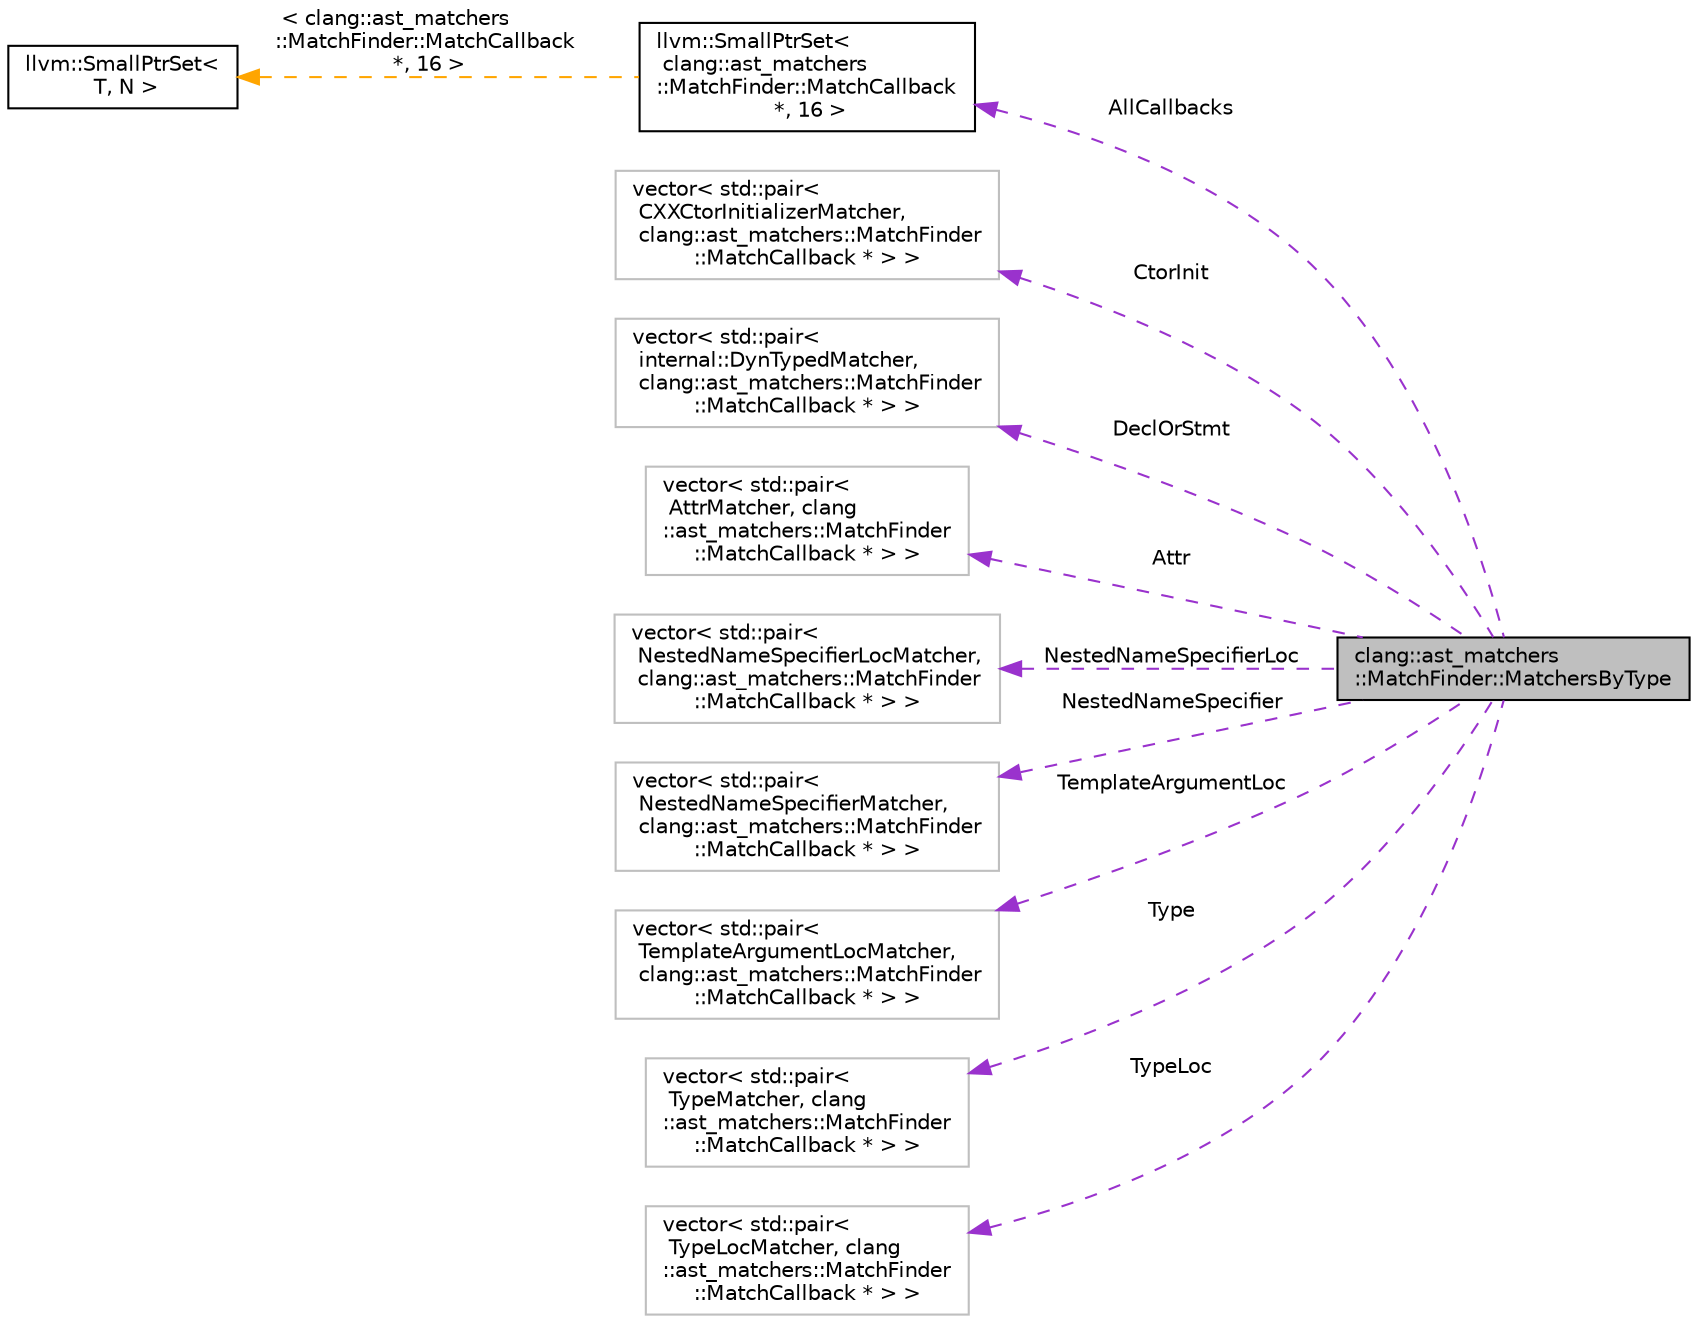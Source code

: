 digraph "clang::ast_matchers::MatchFinder::MatchersByType"
{
 // LATEX_PDF_SIZE
  bgcolor="transparent";
  edge [fontname="Helvetica",fontsize="10",labelfontname="Helvetica",labelfontsize="10"];
  node [fontname="Helvetica",fontsize="10",shape=record];
  rankdir="LR";
  Node1 [label="clang::ast_matchers\l::MatchFinder::MatchersByType",height=0.2,width=0.4,color="black", fillcolor="grey75", style="filled", fontcolor="black",tooltip="For each Matcher<> a MatchCallback that will be called when it matches."];
  Node2 -> Node1 [dir="back",color="darkorchid3",fontsize="10",style="dashed",label=" AllCallbacks" ,fontname="Helvetica"];
  Node2 [label="llvm::SmallPtrSet\<\l clang::ast_matchers\l::MatchFinder::MatchCallback\l *, 16 \>",height=0.2,width=0.4,color="black",URL="$classllvm_1_1SmallPtrSet.html",tooltip=" "];
  Node3 -> Node2 [dir="back",color="orange",fontsize="10",style="dashed",label=" \< clang::ast_matchers\l::MatchFinder::MatchCallback\l *, 16 \>" ,fontname="Helvetica"];
  Node3 [label="llvm::SmallPtrSet\<\l T, N \>",height=0.2,width=0.4,color="black",URL="$classllvm_1_1SmallPtrSet.html",tooltip=" "];
  Node4 -> Node1 [dir="back",color="darkorchid3",fontsize="10",style="dashed",label=" CtorInit" ,fontname="Helvetica"];
  Node4 [label="vector\< std::pair\<\l CXXCtorInitializerMatcher,\l clang::ast_matchers::MatchFinder\l::MatchCallback * \> \>",height=0.2,width=0.4,color="grey75",tooltip=" "];
  Node5 -> Node1 [dir="back",color="darkorchid3",fontsize="10",style="dashed",label=" DeclOrStmt" ,fontname="Helvetica"];
  Node5 [label="vector\< std::pair\<\l internal::DynTypedMatcher,\l clang::ast_matchers::MatchFinder\l::MatchCallback * \> \>",height=0.2,width=0.4,color="grey75",tooltip=" "];
  Node6 -> Node1 [dir="back",color="darkorchid3",fontsize="10",style="dashed",label=" Attr" ,fontname="Helvetica"];
  Node6 [label="vector\< std::pair\<\l AttrMatcher, clang\l::ast_matchers::MatchFinder\l::MatchCallback * \> \>",height=0.2,width=0.4,color="grey75",tooltip=" "];
  Node7 -> Node1 [dir="back",color="darkorchid3",fontsize="10",style="dashed",label=" NestedNameSpecifierLoc" ,fontname="Helvetica"];
  Node7 [label="vector\< std::pair\<\l NestedNameSpecifierLocMatcher,\l clang::ast_matchers::MatchFinder\l::MatchCallback * \> \>",height=0.2,width=0.4,color="grey75",tooltip=" "];
  Node8 -> Node1 [dir="back",color="darkorchid3",fontsize="10",style="dashed",label=" NestedNameSpecifier" ,fontname="Helvetica"];
  Node8 [label="vector\< std::pair\<\l NestedNameSpecifierMatcher,\l clang::ast_matchers::MatchFinder\l::MatchCallback * \> \>",height=0.2,width=0.4,color="grey75",tooltip=" "];
  Node9 -> Node1 [dir="back",color="darkorchid3",fontsize="10",style="dashed",label=" TemplateArgumentLoc" ,fontname="Helvetica"];
  Node9 [label="vector\< std::pair\<\l TemplateArgumentLocMatcher,\l clang::ast_matchers::MatchFinder\l::MatchCallback * \> \>",height=0.2,width=0.4,color="grey75",tooltip=" "];
  Node10 -> Node1 [dir="back",color="darkorchid3",fontsize="10",style="dashed",label=" Type" ,fontname="Helvetica"];
  Node10 [label="vector\< std::pair\<\l TypeMatcher, clang\l::ast_matchers::MatchFinder\l::MatchCallback * \> \>",height=0.2,width=0.4,color="grey75",tooltip=" "];
  Node11 -> Node1 [dir="back",color="darkorchid3",fontsize="10",style="dashed",label=" TypeLoc" ,fontname="Helvetica"];
  Node11 [label="vector\< std::pair\<\l TypeLocMatcher, clang\l::ast_matchers::MatchFinder\l::MatchCallback * \> \>",height=0.2,width=0.4,color="grey75",tooltip=" "];
}
